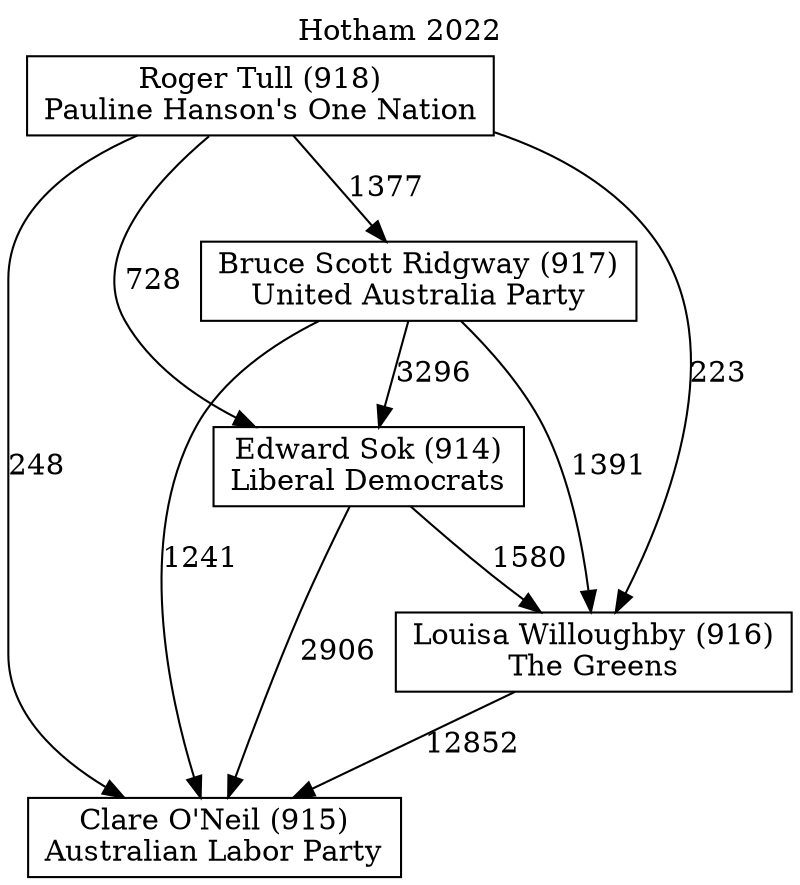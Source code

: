 // House preference flow
digraph "Clare O'Neil (915)_Hotham_2022" {
	graph [label="Hotham 2022" labelloc=t mclimit=10]
	node [shape=box]
	"Clare O'Neil (915)" [label="Clare O'Neil (915)
Australian Labor Party"]
	"Roger Tull (918)" [label="Roger Tull (918)
Pauline Hanson's One Nation"]
	"Bruce Scott Ridgway (917)" [label="Bruce Scott Ridgway (917)
United Australia Party"]
	"Edward Sok (914)" [label="Edward Sok (914)
Liberal Democrats"]
	"Louisa Willoughby (916)" [label="Louisa Willoughby (916)
The Greens"]
	"Roger Tull (918)" -> "Bruce Scott Ridgway (917)" [label=1377]
	"Edward Sok (914)" -> "Louisa Willoughby (916)" [label=1580]
	"Roger Tull (918)" -> "Edward Sok (914)" [label=728]
	"Bruce Scott Ridgway (917)" -> "Louisa Willoughby (916)" [label=1391]
	"Roger Tull (918)" -> "Louisa Willoughby (916)" [label=223]
	"Roger Tull (918)" -> "Clare O'Neil (915)" [label=248]
	"Bruce Scott Ridgway (917)" -> "Edward Sok (914)" [label=3296]
	"Edward Sok (914)" -> "Clare O'Neil (915)" [label=2906]
	"Bruce Scott Ridgway (917)" -> "Clare O'Neil (915)" [label=1241]
	"Louisa Willoughby (916)" -> "Clare O'Neil (915)" [label=12852]
}
